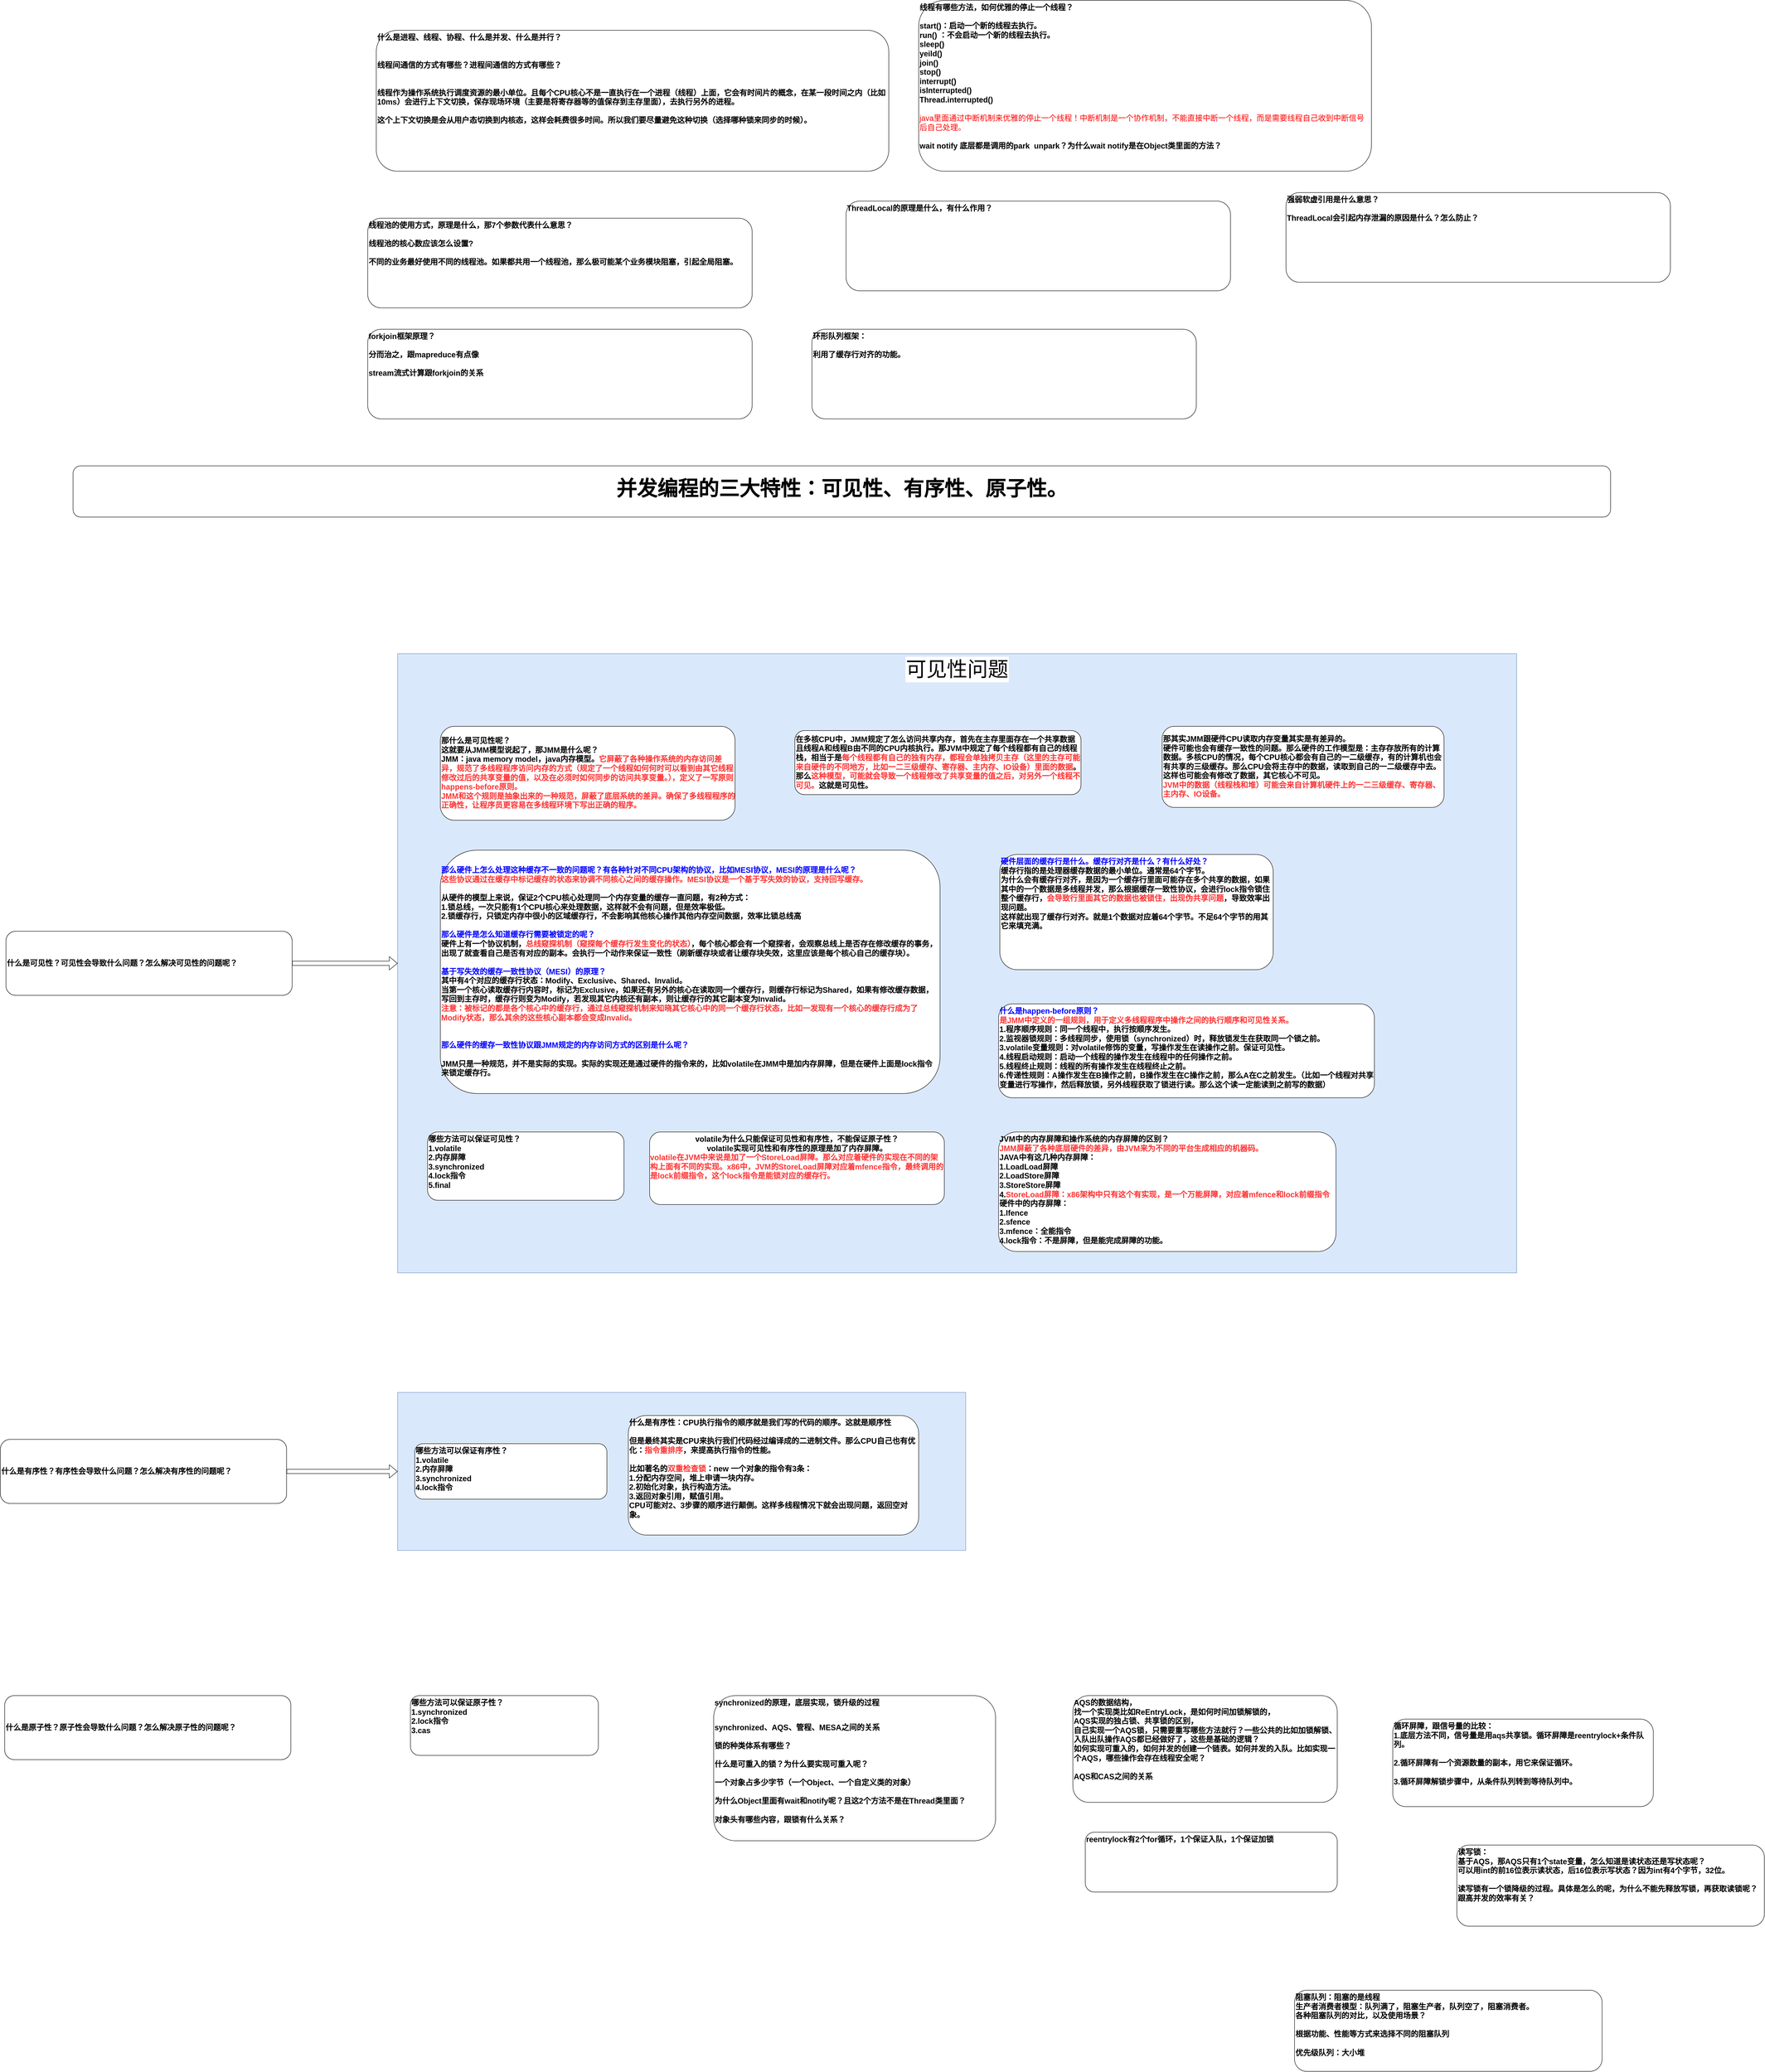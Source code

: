 <mxfile version="21.7.4" type="github">
  <diagram name="第 1 页" id="oAc0U7i2WO9zVuW95_pL">
    <mxGraphModel dx="4044" dy="3591" grid="1" gridSize="10" guides="1" tooltips="1" connect="1" arrows="1" fold="1" page="1" pageScale="1" pageWidth="827" pageHeight="1169" math="0" shadow="0">
      <root>
        <mxCell id="0" />
        <mxCell id="1" parent="0" />
        <mxCell id="dvuJLhcE7HCTMrbFaXMl-6" value="" style="rounded=0;whiteSpace=wrap;html=1;fillColor=#dae8fc;strokeColor=#6c8ebf;" parent="1" vertex="1">
          <mxGeometry x="-580" y="1560" width="1330" height="370" as="geometry" />
        </mxCell>
        <mxCell id="dvuJLhcE7HCTMrbFaXMl-1" value="&lt;font style=&quot;font-size: 48px;&quot;&gt;可见性问题&lt;/font&gt;" style="rounded=0;whiteSpace=wrap;html=1;verticalAlign=top;labelBackgroundColor=#FFFFFF;labelBorderColor=#FFFFFF;fillColor=#dae8fc;strokeColor=#6c8ebf;" parent="1" vertex="1">
          <mxGeometry x="-580" y="-170" width="2620" height="1450" as="geometry" />
        </mxCell>
        <mxCell id="rkv5G4KE9S5kMJV3ECuV-1" value="&lt;b style=&quot;border-color: var(--border-color); font-size: 18px;&quot;&gt;volatile为什么只能保证可见性和有序性，不能保证原子性？&lt;br style=&quot;border-color: var(--border-color);&quot;&gt;volatile实现可见性和有序性的原理是加了内存屏障。&lt;br&gt;&lt;div style=&quot;text-align: left;&quot;&gt;&lt;b style=&quot;background-color: initial; border-color: var(--border-color);&quot;&gt;&lt;font color=&quot;#ff3333&quot;&gt;&lt;b style=&quot;border-color: var(--border-color);&quot;&gt;volatile&lt;/b&gt;在JVM中来说是加了一个StoreLoad屏障。那么对应着硬件的实现在不同的架构上面有不同的实现。x86中，JVM的StoreLoad屏障对应着mfence指令，最终调用的是lock前缀指令，这个lock指令是能锁对应的缓存行。&lt;/font&gt;&lt;/b&gt;&lt;/div&gt;&lt;/b&gt;" style="rounded=1;whiteSpace=wrap;html=1;verticalAlign=top;" parent="1" vertex="1">
          <mxGeometry x="10" y="950" width="690" height="170" as="geometry" />
        </mxCell>
        <mxCell id="rkv5G4KE9S5kMJV3ECuV-2" value="&lt;font style=&quot;&quot;&gt;&lt;b style=&quot;&quot;&gt;&lt;font style=&quot;font-size: 48px;&quot;&gt;并发编程的三大特性：可见性、有序性、原子性。&lt;br&gt;&lt;/font&gt;&lt;br&gt;&lt;/b&gt;&lt;/font&gt;" style="rounded=1;whiteSpace=wrap;html=1;align=center;verticalAlign=middle;" parent="1" vertex="1">
          <mxGeometry x="-1340" y="-610" width="3600" height="120" as="geometry" />
        </mxCell>
        <mxCell id="rkv5G4KE9S5kMJV3ECuV-3" value="&lt;div style=&quot;&quot;&gt;&lt;b style=&quot;font-size: 18px; background-color: initial;&quot;&gt;那什么是可见性呢？&lt;/b&gt;&lt;/div&gt;&lt;font style=&quot;font-size: 18px;&quot;&gt;&lt;div style=&quot;&quot;&gt;&lt;b style=&quot;background-color: initial;&quot;&gt;这就要从JMM模型说起了，那JMM是什么呢？&lt;/b&gt;&lt;/div&gt;&lt;b&gt;&lt;div style=&quot;&quot;&gt;&lt;b style=&quot;background-color: initial;&quot;&gt;JMM：java memory model，java内存模型。&lt;font color=&quot;#ff3333&quot;&gt;它屏蔽了各种操作系统的内存访问差异，规范了多线程程序访问内存的方式（规定了一个线程如何何时可以看到由其它线程修改过后的共享变量的值，以及在必须时如何同步的访问共享变量。），定义了一写原则happens-before原则。&lt;/font&gt;&lt;/b&gt;&lt;/div&gt;&lt;div style=&quot;&quot;&gt;&lt;font color=&quot;#ff3333&quot;&gt;JMM和这个规则是抽象出来的一种规范，屏蔽了底层系统的差异。确保了多线程程序的正确性，让程序员更容易在多线程环境下写出正确的程序。&lt;/font&gt;&lt;/div&gt;&lt;/b&gt;&lt;/font&gt;" style="rounded=1;whiteSpace=wrap;html=1;align=left;verticalAlign=middle;" parent="1" vertex="1">
          <mxGeometry x="-480" width="690" height="220" as="geometry" />
        </mxCell>
        <mxCell id="rkv5G4KE9S5kMJV3ECuV-4" value="&lt;b style=&quot;&quot;&gt;&lt;font style=&quot;font-size: 18px;&quot;&gt;在多核CPU中，JMM规定了怎么访问共享内存，首先在主存里面存在一个共享数据且线程A和线程B由不同的CPU内核执行。那JVM中规定了每个线程都有自己的线程栈，相当于是&lt;font style=&quot;&quot; color=&quot;#ff3333&quot;&gt;每个线程都有自己的独有内存，都程会单独拷贝主存（这里的主存可能来自硬件的不同地方，比如一二三级缓存、寄存器、主内存、IO设备）里面的数据&lt;/font&gt;。那么&lt;font style=&quot;&quot; color=&quot;#ff3333&quot;&gt;这种模型，可能就会导致一个线程修改了共享变量的值之后，对另外一个线程不可见。&lt;/font&gt;这就是可见性。&lt;/font&gt;&lt;/b&gt;" style="rounded=1;whiteSpace=wrap;html=1;align=left;verticalAlign=middle;" parent="1" vertex="1">
          <mxGeometry x="350" y="10" width="670" height="150" as="geometry" />
        </mxCell>
        <mxCell id="rkv5G4KE9S5kMJV3ECuV-5" value="&lt;span style=&quot;font-size: 18px;&quot;&gt;&lt;b&gt;那其实JMM跟硬件CPU读取内存变量其实是有差异的。&lt;br&gt;硬件可能也会有缓存一致性的问题。那么硬件的工作模型是：主存存放所有的计算数据。多核CPU的情况，每个CPU核心都会有自己的一二级缓存，有的计算机也会有共享的三级缓存。那么CPU会将主存中的数据，读取到自己的一二级缓存中去。这样也可能会有修改了数据，其它核心不可见。&lt;br&gt;&lt;font color=&quot;#ff3333&quot;&gt;JVM中的数据（线程栈和堆）可能会来自计算机硬件上的一二三级缓存、寄存器、主内存、IO设备。&lt;/font&gt;&lt;br&gt;&lt;/b&gt;&lt;/span&gt;" style="rounded=1;whiteSpace=wrap;html=1;align=left;verticalAlign=middle;" parent="1" vertex="1">
          <mxGeometry x="1210" width="660" height="190" as="geometry" />
        </mxCell>
        <mxCell id="rkv5G4KE9S5kMJV3ECuV-6" value="&lt;font style=&quot;font-size: 18px;&quot;&gt;&lt;font style=&quot;&quot;&gt;&lt;b style=&quot;&quot;&gt;&lt;font color=&quot;#0000ff&quot;&gt;那么硬件上怎么处理这种缓存不一致的问题呢？有各种针对不同CPU架构的协议，比如MESI协议，MESI的原理是什么呢？&lt;/font&gt;&lt;br&gt;&lt;font style=&quot;&quot; color=&quot;#ff3333&quot;&gt;这些协议通过在缓存中标记缓存的状态来协调不同核心之间的缓存操作。MESI协议是一个基于写失效的协议，支持回写缓存。&lt;/font&gt;&lt;/b&gt;&lt;/font&gt;&lt;b style=&quot;&quot;&gt;&lt;br&gt;&lt;br&gt;从硬件的模型上来说，保证2个CPU核心处理同一个内存变量的缓存一直问题，有2种方式：&lt;br&gt;1.锁总线，一次只能有1个CPU核心来处理数据，这样就不会有问题，但是效率极低。&lt;br&gt;2.锁缓存行，只锁定内存中很小的区域缓存行，不会影响其他核心操作其他内存空间数据，效率比锁总线高&lt;br&gt;&lt;br&gt;&lt;font color=&quot;#0000ff&quot;&gt;那么硬件是怎么知道缓存行需要被锁定的呢？&lt;/font&gt;&lt;br&gt;硬件上有一个协议机制，&lt;font color=&quot;#ff3333&quot;&gt;总线窥探机制（窥探每个缓存行发生变化的状态）&lt;/font&gt;，每个核心都会有一个窥探者，会观察总线上是否存在修改缓存的事务，出现了就查看自己是否有对应的副本。会执行一个动作来保证一致性（刷新缓存块或者让缓存块失效，这里应该是每个核心自己的缓存块）。&lt;br&gt;&lt;br&gt;&lt;font color=&quot;#0000ff&quot;&gt;基于写失效的缓存一致性协议（MESI）的原理？&lt;/font&gt;&lt;br&gt;其中有4个对应的缓存行状态：Modify、Exclusive、Shared、Invalid。&lt;br&gt;&lt;/b&gt;&lt;b&gt;当第一个核心读取缓存行内容时，标记为Exclusive，如果还有另外的核心在读取同一个缓存行，则缓存行标记为Shared，如果有修改缓存数据，写回到主存时，缓存行则变为Modify，若发现其它内核还有副本，则让缓存行的其它副本变为Invalid。&lt;br&gt;&lt;/b&gt;&lt;b style=&quot;&quot;&gt;&lt;font color=&quot;#ff3333&quot;&gt;注意：被标记的都是各个核心中的缓存行，通过总线窥探机制来知晓其它核心中的同一个缓存行状态，比如一发现有一个核心的缓存行成为了Modify状态，那么其余的这些核心副本都会变成Invalid。&lt;/font&gt;&lt;br&gt;&lt;br&gt;&lt;br&gt;&lt;/b&gt;&lt;b style=&quot;border-color: var(--border-color);&quot;&gt;&lt;font color=&quot;#0000ff&quot;&gt;那么硬件的缓存一致性协议跟JMM规定的内存访问方式的区别是什么呢？&lt;/font&gt;&lt;br style=&quot;border-color: var(--border-color);&quot;&gt;&lt;br style=&quot;border-color: var(--border-color);&quot;&gt;&lt;/b&gt;&lt;b style=&quot;border-color: var(--border-color);&quot;&gt;JMM只是一种规范，并不是实际的实现。实际的实现还是通过硬件的指令来的，比如volatile在JMM中是加内存屏障，但是在硬件上面是lock指令来锁定缓存行。&lt;/b&gt;&lt;/font&gt;&lt;b style=&quot;&quot;&gt;&lt;br&gt;&lt;/b&gt;" style="rounded=1;whiteSpace=wrap;html=1;align=left;verticalAlign=middle;" parent="1" vertex="1">
          <mxGeometry x="-480" y="290" width="1170" height="570" as="geometry" />
        </mxCell>
        <mxCell id="dvuJLhcE7HCTMrbFaXMl-7" style="edgeStyle=orthogonalEdgeStyle;shape=flexArrow;rounded=0;orthogonalLoop=1;jettySize=auto;html=1;" parent="1" source="rkv5G4KE9S5kMJV3ECuV-7" target="dvuJLhcE7HCTMrbFaXMl-6" edge="1">
          <mxGeometry relative="1" as="geometry" />
        </mxCell>
        <mxCell id="rkv5G4KE9S5kMJV3ECuV-7" value="&lt;div style=&quot;&quot;&gt;&lt;span style=&quot;font-size: 18px;&quot;&gt;&lt;b&gt;什么是有序性？有序性会导致什么问题？怎么解决有序性的问题呢？&lt;/b&gt;&lt;/span&gt;&lt;/div&gt;" style="rounded=1;whiteSpace=wrap;html=1;align=left;verticalAlign=middle;" parent="1" vertex="1">
          <mxGeometry x="-1510" y="1670" width="670" height="150" as="geometry" />
        </mxCell>
        <mxCell id="dvuJLhcE7HCTMrbFaXMl-3" style="edgeStyle=orthogonalEdgeStyle;rounded=0;orthogonalLoop=1;jettySize=auto;html=1;entryX=0;entryY=0.5;entryDx=0;entryDy=0;shape=flexArrow;" parent="1" source="rkv5G4KE9S5kMJV3ECuV-10" target="dvuJLhcE7HCTMrbFaXMl-1" edge="1">
          <mxGeometry relative="1" as="geometry" />
        </mxCell>
        <mxCell id="rkv5G4KE9S5kMJV3ECuV-10" value="&lt;div style=&quot;&quot;&gt;&lt;span style=&quot;font-size: 18px;&quot;&gt;&lt;b&gt;什么是可见性？可见性会导致什么问题？怎么解决可见性的问题呢？&lt;/b&gt;&lt;/span&gt;&lt;/div&gt;" style="rounded=1;whiteSpace=wrap;html=1;align=left;verticalAlign=middle;" parent="1" vertex="1">
          <mxGeometry x="-1497" y="480" width="670" height="150" as="geometry" />
        </mxCell>
        <mxCell id="rkv5G4KE9S5kMJV3ECuV-11" value="&lt;span style=&quot;font-size: 18px;&quot;&gt;&lt;b&gt;JVM中的内存屏障和操作系统的内存屏障的区别？&lt;br&gt;&lt;font color=&quot;#ff3333&quot;&gt;JMM屏蔽了各种底层硬件的差异，由JVM来为不同的平台生成相应的机器码。&lt;/font&gt;&lt;br&gt;JAVA中有这几种内存屏障：&lt;br&gt;1.LoadLoad屏障&lt;br&gt;2.LoadStore屏障&lt;br&gt;3.StoreStore屏障&lt;br&gt;4.&lt;font color=&quot;#ff3333&quot;&gt;StoreLoad屏障：x86架构中只有这个有实现，是一个万能屏障，对应着mfence和lock前缀指令&lt;/font&gt;&lt;br&gt;硬件中的内存屏障：&lt;br&gt;1.Ifence&lt;br&gt;2.sfence&lt;br&gt;3.mfence：全能指令&lt;br&gt;4.lock指令：不是屏障，但是能完成屏障的功能。&lt;br&gt;&lt;br&gt;&lt;br&gt;&lt;/b&gt;&lt;/span&gt;" style="rounded=1;whiteSpace=wrap;html=1;verticalAlign=top;align=left;" parent="1" vertex="1">
          <mxGeometry x="827" y="950" width="790" height="280" as="geometry" />
        </mxCell>
        <mxCell id="rkv5G4KE9S5kMJV3ECuV-13" value="&lt;span style=&quot;font-size: 18px;&quot;&gt;&lt;b&gt;哪些方法可以保证可见性？&lt;br&gt;1.volatile&lt;br&gt;2.内存屏障&lt;br&gt;3.synchronized&lt;br&gt;4.lock指令&lt;br&gt;5.final&lt;br&gt;&lt;/b&gt;&lt;/span&gt;" style="rounded=1;whiteSpace=wrap;html=1;verticalAlign=top;align=left;" parent="1" vertex="1">
          <mxGeometry x="-510" y="950" width="460" height="160" as="geometry" />
        </mxCell>
        <mxCell id="rkv5G4KE9S5kMJV3ECuV-14" value="&lt;span style=&quot;font-size: 18px;&quot;&gt;&lt;b&gt;哪些方法可以保证有序性？&lt;br&gt;1.volatile&lt;br&gt;2.内存屏障&lt;br&gt;3.synchronized&lt;br&gt;4.lock指令&lt;br&gt;&lt;/b&gt;&lt;/span&gt;" style="rounded=1;whiteSpace=wrap;html=1;verticalAlign=top;align=left;" parent="1" vertex="1">
          <mxGeometry x="-540" y="1680" width="450" height="130" as="geometry" />
        </mxCell>
        <mxCell id="rkv5G4KE9S5kMJV3ECuV-15" value="&lt;div style=&quot;&quot;&gt;&lt;span style=&quot;font-size: 18px;&quot;&gt;&lt;b&gt;什么是原子性？原子性会导致什么问题？怎么解决原子性的问题呢？&lt;/b&gt;&lt;/span&gt;&lt;/div&gt;" style="rounded=1;whiteSpace=wrap;html=1;align=left;verticalAlign=middle;" parent="1" vertex="1">
          <mxGeometry x="-1500" y="2270" width="670" height="150" as="geometry" />
        </mxCell>
        <mxCell id="rkv5G4KE9S5kMJV3ECuV-16" value="&lt;span style=&quot;font-size: 18px;&quot;&gt;&lt;b&gt;哪些方法可以保证原子性？&lt;br&gt;1.synchronized&lt;br&gt;2.lock指令&lt;br&gt;3.cas&lt;br&gt;&lt;/b&gt;&lt;/span&gt;" style="rounded=1;whiteSpace=wrap;html=1;verticalAlign=top;align=left;" parent="1" vertex="1">
          <mxGeometry x="-550" y="2270" width="440" height="140" as="geometry" />
        </mxCell>
        <mxCell id="rkv5G4KE9S5kMJV3ECuV-17" value="&lt;div style=&quot;&quot;&gt;&lt;b style=&quot;font-size: 18px; background-color: initial;&quot;&gt;什么是有序性：CPU执行指令的顺序就是我们写的代码的顺序。这就是顺序性&lt;/b&gt;&lt;/div&gt;&lt;div style=&quot;&quot;&gt;&lt;b style=&quot;font-size: 18px; background-color: initial;&quot;&gt;&lt;br&gt;&lt;/b&gt;&lt;/div&gt;&lt;div style=&quot;&quot;&gt;&lt;b style=&quot;font-size: 18px; background-color: initial;&quot;&gt;但是最终其实是CPU来执行我们代码经过编译成的二进制文件。那么CPU自己也有优化：&lt;font color=&quot;#ff3333&quot;&gt;指令重排序&lt;/font&gt;，来提高执行指令的性能。&lt;/b&gt;&lt;/div&gt;&lt;div style=&quot;&quot;&gt;&lt;b style=&quot;font-size: 18px; background-color: initial;&quot;&gt;&lt;br&gt;&lt;/b&gt;&lt;/div&gt;&lt;div style=&quot;&quot;&gt;&lt;b style=&quot;font-size: 18px; background-color: initial;&quot;&gt;比如著名的&lt;font color=&quot;#ff3333&quot;&gt;双重检查锁&lt;/font&gt;：new 一个对象的指令有3条：&lt;/b&gt;&lt;/div&gt;&lt;div style=&quot;&quot;&gt;&lt;b style=&quot;font-size: 18px; background-color: initial;&quot;&gt;1.分配内存空间，堆上申请一块内存。&lt;/b&gt;&lt;/div&gt;&lt;div style=&quot;&quot;&gt;&lt;b style=&quot;font-size: 18px; background-color: initial;&quot;&gt;2.初始化对象，执行构造方法。&lt;/b&gt;&lt;/div&gt;&lt;div style=&quot;&quot;&gt;&lt;b style=&quot;font-size: 18px; background-color: initial;&quot;&gt;3.返回对象引用，赋值引用。&lt;/b&gt;&lt;/div&gt;&lt;div style=&quot;&quot;&gt;&lt;b style=&quot;font-size: 18px; background-color: initial;&quot;&gt;CPU可能对2、3步骤的顺序进行颠倒。这样多线程情况下就会出现问题，返回空对象。&lt;/b&gt;&lt;/div&gt;" style="rounded=1;whiteSpace=wrap;html=1;verticalAlign=top;align=left;" parent="1" vertex="1">
          <mxGeometry x="-40" y="1614" width="680" height="280" as="geometry" />
        </mxCell>
        <mxCell id="rkv5G4KE9S5kMJV3ECuV-19" value="&lt;div style=&quot;&quot;&gt;&lt;b style=&quot;font-size: 18px; background-color: initial;&quot;&gt;&lt;font color=&quot;#0000ff&quot;&gt;什么是happen-before原则？&lt;/font&gt;&lt;/b&gt;&lt;/div&gt;&lt;div style=&quot;&quot;&gt;&lt;span style=&quot;font-size: 18px;&quot;&gt;&lt;b&gt;&lt;font color=&quot;#ff3333&quot;&gt;是JMM中定义的一组规则，用于定义多线程程序中操作之间的执行顺序和可见性关系。&lt;/font&gt;&lt;/b&gt;&lt;/span&gt;&lt;/div&gt;&lt;div style=&quot;&quot;&gt;&lt;span style=&quot;font-size: 18px;&quot;&gt;&lt;b&gt;1.程序顺序规则：同一个线程中，执行按顺序发生。&lt;/b&gt;&lt;/span&gt;&lt;/div&gt;&lt;div style=&quot;&quot;&gt;&lt;span style=&quot;font-size: 18px;&quot;&gt;&lt;b&gt;2.监视器锁规则：多线程同步，使用锁（synchronized）时，释放锁发生在获取同一个锁之前。&lt;/b&gt;&lt;/span&gt;&lt;/div&gt;&lt;div style=&quot;&quot;&gt;&lt;span style=&quot;font-size: 18px;&quot;&gt;&lt;b&gt;3.volatile变量规则：对volatile修饰的变量，写操作发生在读操作之前。保证可见性。&lt;/b&gt;&lt;/span&gt;&lt;/div&gt;&lt;div style=&quot;&quot;&gt;&lt;span style=&quot;font-size: 18px;&quot;&gt;&lt;b&gt;4.线程启动规则：启动一个线程的操作发生在线程中的任何操作之前。&lt;/b&gt;&lt;/span&gt;&lt;/div&gt;&lt;div style=&quot;&quot;&gt;&lt;span style=&quot;font-size: 18px;&quot;&gt;&lt;b&gt;5.线程终止规则：线程的所有操作发生在线程终止之前。&lt;/b&gt;&lt;/span&gt;&lt;/div&gt;&lt;div style=&quot;&quot;&gt;&lt;span style=&quot;font-size: 18px;&quot;&gt;&lt;b&gt;6.传递性规则：A操作发生在B操作之前，B操作发生在C操作之前，那么A在C之前发生。（比如一个线程对共享变量进行写操作，然后释放锁，另外线程获取了锁进行读。那么这个读一定能读到之前写的数据）&lt;/b&gt;&lt;/span&gt;&lt;/div&gt;&lt;div style=&quot;&quot;&gt;&lt;br&gt;&lt;/div&gt;" style="rounded=1;whiteSpace=wrap;html=1;verticalAlign=top;align=left;" parent="1" vertex="1">
          <mxGeometry x="827" y="650" width="880" height="220" as="geometry" />
        </mxCell>
        <mxCell id="rkv5G4KE9S5kMJV3ECuV-20" value="&lt;div style=&quot;&quot;&gt;&lt;b style=&quot;font-size: 18px; background-color: initial;&quot;&gt;&lt;font color=&quot;#0000ff&quot;&gt;硬件层面的缓存行是什么。缓存行对齐是什么？有什么好处？&lt;/font&gt;&lt;/b&gt;&lt;/div&gt;&lt;div style=&quot;&quot;&gt;&lt;span style=&quot;font-size: 18px;&quot;&gt;&lt;b&gt;缓存行指的是处理器缓存数据的最小单位。通常是64个字节。&lt;/b&gt;&lt;/span&gt;&lt;/div&gt;&lt;div style=&quot;&quot;&gt;&lt;span style=&quot;font-size: 18px;&quot;&gt;&lt;b&gt;为什么会有缓存行对齐，是因为一个缓存行里面可能存在多个共享的数据，如果其中的一个数据是多线程并发，那么根据缓存一致性协议，会进行lock指令锁住整个缓存行，&lt;font color=&quot;#ff3333&quot;&gt;会导致行里面其它的数据也被锁住，出现伪共享问题&lt;/font&gt;，导致效率出现问题。&lt;/b&gt;&lt;/span&gt;&lt;/div&gt;&lt;div style=&quot;&quot;&gt;&lt;span style=&quot;font-size: 18px;&quot;&gt;&lt;b&gt;这样就出现了缓存行对齐。就是1个数据对应着64个字节。不足64个字节的用其它来填充满。&lt;/b&gt;&lt;/span&gt;&lt;/div&gt;&lt;div style=&quot;&quot;&gt;&lt;br&gt;&lt;/div&gt;" style="rounded=1;whiteSpace=wrap;html=1;verticalAlign=top;align=left;" parent="1" vertex="1">
          <mxGeometry x="830" y="300" width="640" height="270" as="geometry" />
        </mxCell>
        <mxCell id="dvuJLhcE7HCTMrbFaXMl-8" value="&lt;font style=&quot;font-size: 18px;&quot;&gt;&lt;b&gt;什么是进程、线程、协程、什么是并发、什么是并行？&lt;br&gt;&lt;br&gt;&lt;br&gt;线程间通信的方式有哪些？进程间通信的方式有哪些？&lt;br&gt;&lt;br&gt;&lt;br&gt;线程作为操作系统执行调度资源的最小单位。且每个CPU核心不是一直执行在一个进程（线程）上面，它会有时间片的概念，在某一段时间之内（比如10ms）会进行上下文切换，保存现场环境（主要是将寄存器等的值保存到主存里面），去执行另外的进程。&lt;br&gt;&lt;br&gt;这个上下文切换是会从用户态切换到内核态，这样会耗费很多时间。所以我们要尽量避免这种切换（选择哪种锁来同步的时候）。&lt;br&gt;&lt;br&gt;&lt;/b&gt;&lt;/font&gt;" style="rounded=1;whiteSpace=wrap;html=1;verticalAlign=top;align=left;" parent="1" vertex="1">
          <mxGeometry x="-630" y="-1630" width="1200" height="330" as="geometry" />
        </mxCell>
        <mxCell id="dvuJLhcE7HCTMrbFaXMl-9" value="&lt;font style=&quot;font-size: 18px;&quot;&gt;&lt;b&gt;线程池的使用方式，原理是什么，那7个参数代表什么意思？&lt;br&gt;&lt;br&gt;线程池的核心数应该怎么设置?&lt;br&gt;&lt;br&gt;不同的业务最好使用不同的线程池。如果都共用一个线程池，那么极可能某个业务模块阻塞，引起全局阻塞。&lt;br&gt;&lt;/b&gt;&lt;/font&gt;" style="rounded=1;whiteSpace=wrap;html=1;verticalAlign=top;align=left;" parent="1" vertex="1">
          <mxGeometry x="-650" y="-1190" width="900" height="210" as="geometry" />
        </mxCell>
        <mxCell id="dvuJLhcE7HCTMrbFaXMl-10" value="&lt;font style=&quot;font-size: 18px;&quot;&gt;&lt;b&gt;ThreadLocal的原理是什么，有什么作用？&lt;/b&gt;&lt;/font&gt;" style="rounded=1;whiteSpace=wrap;html=1;verticalAlign=top;align=left;" parent="1" vertex="1">
          <mxGeometry x="470" y="-1230" width="900" height="210" as="geometry" />
        </mxCell>
        <mxCell id="H64BaJxj17bUCx6KOZhM-1" value="&lt;span style=&quot;font-size: 18px;&quot;&gt;&lt;b&gt;线程有哪些方法，如何优雅的停止一个线程？&lt;/b&gt;&lt;br&gt;&lt;br&gt;&lt;b&gt;start()：启动一个新的线程去执行。&lt;/b&gt;&lt;br&gt;&lt;b&gt;run() ：不会启动一个新的线程去执行。&lt;/b&gt;&lt;br&gt;&lt;b&gt;sleep()&lt;/b&gt;&lt;br&gt;&lt;b&gt;yeild()&lt;/b&gt;&lt;br&gt;&lt;b&gt;join()&lt;/b&gt;&lt;br&gt;&lt;b&gt;stop()&lt;/b&gt;&lt;br&gt;&lt;b&gt;interrupt()&lt;/b&gt;&lt;br&gt;&lt;b&gt;isInterrupted()&lt;/b&gt;&lt;br&gt;&lt;b&gt;Thread.interrupted()&lt;/b&gt;&lt;br&gt;&lt;br&gt;&lt;font color=&quot;#ff0000&quot;&gt;java里面通过中断机制来优雅的停止一个线程！中断机制是一个协作机制，不能直接中断一个线程，而是需要线程自己收到中断信号后自己处理。&lt;/font&gt;&lt;br&gt;&lt;br&gt;&lt;b&gt;wait notify 底层都是调用的park&amp;nbsp; unpark？为什么wait notify是在Object类里面的方法？&lt;/b&gt;&lt;br&gt;&lt;br&gt;&lt;br&gt;&lt;br&gt;&lt;br&gt;&lt;/span&gt;" style="rounded=1;whiteSpace=wrap;html=1;verticalAlign=top;align=left;" parent="1" vertex="1">
          <mxGeometry x="640" y="-1700" width="1060" height="400" as="geometry" />
        </mxCell>
        <mxCell id="H64BaJxj17bUCx6KOZhM-2" value="&lt;b style=&quot;border-color: var(--border-color); font-size: 18px;&quot;&gt;synchronized的原理，底层实现，锁升级的过程&lt;br&gt;&lt;/b&gt;&lt;b&gt;&lt;br&gt;&lt;/b&gt;&lt;b style=&quot;border-color: var(--border-color); font-size: 18px;&quot;&gt;&lt;br&gt;synchronized、AQS、管程、MESA之间的关系&lt;br&gt;&lt;br&gt;锁的种类体系有哪些？&lt;br&gt;&lt;/b&gt;&lt;span style=&quot;font-size: 18px;&quot;&gt;&lt;b&gt;&lt;br&gt;什么是可重入的锁？为什么要实现可重入呢？&lt;br&gt;&lt;br&gt;一个对象占多少字节（一个Object、一个自定义类的对象）&lt;br&gt;&lt;br&gt;为什么Object里面有wait和notify呢？且这2个方法不是在Thread类里面？&lt;br&gt;&lt;br&gt;对象头有哪些内容，跟锁有什么关系？&lt;br&gt;&lt;br&gt;&lt;/b&gt;&lt;/span&gt;" style="rounded=1;whiteSpace=wrap;html=1;verticalAlign=top;align=left;" parent="1" vertex="1">
          <mxGeometry x="160" y="2270" width="660" height="340" as="geometry" />
        </mxCell>
        <mxCell id="H64BaJxj17bUCx6KOZhM-3" value="&lt;span style=&quot;font-size: 18px;&quot;&gt;&lt;b&gt;AQS的数据结构，&lt;br&gt;找一个实现类比如ReEntryLock，是如何时间加锁解锁的，&lt;br&gt;AQS实现的独占锁、共享锁的区别，&lt;br&gt;自己实现一个AQS锁，只需要重写哪些方法就行？一些公共的比如加锁解锁、入队出队操作AQS都已经做好了，这些是基础的逻辑？&lt;br&gt;如何实现可重入的，如何并发的创建一个链表。如何并发的入队。比如实现一个AQS，哪些操作会存在线程安全呢？&lt;br&gt;&lt;br&gt;AQS和CAS之间的关系&lt;br&gt;&lt;/b&gt;&lt;/span&gt;" style="rounded=1;whiteSpace=wrap;html=1;verticalAlign=top;align=left;" parent="1" vertex="1">
          <mxGeometry x="1001" y="2270" width="619" height="250" as="geometry" />
        </mxCell>
        <mxCell id="H64BaJxj17bUCx6KOZhM-4" value="&lt;span style=&quot;font-size: 18px;&quot;&gt;&lt;b&gt;reentrylock有2个for循环，1个保证入队，1个保证加锁&lt;br&gt;&lt;/b&gt;&lt;/span&gt;" style="rounded=1;whiteSpace=wrap;html=1;verticalAlign=top;align=left;" parent="1" vertex="1">
          <mxGeometry x="1030" y="2590" width="590" height="140" as="geometry" />
        </mxCell>
        <mxCell id="a_CxjOE-Pm3qPwXydxJE-1" value="&lt;span style=&quot;font-size: 18px;&quot;&gt;&lt;b&gt;循环屏障，跟信号量的比较：&lt;br&gt;1.底层方法不同，信号量是用aqs共享锁。循环屏障是reentrylock+条件队列。&lt;br&gt;&lt;br&gt;2.循环屏障有一个资源数量的副本，用它来保证循环。&lt;br&gt;&lt;br&gt;3.循环屏障解锁步骤中，从条件队列转到等待队列中。&lt;br&gt;&lt;/b&gt;&lt;/span&gt;" style="rounded=1;whiteSpace=wrap;html=1;verticalAlign=top;align=left;" parent="1" vertex="1">
          <mxGeometry x="1750" y="2325" width="610" height="205" as="geometry" />
        </mxCell>
        <mxCell id="u7wBqT6pgAy-At1QbIa8-1" value="&lt;span style=&quot;font-size: 18px;&quot;&gt;&lt;b&gt;读写锁：&lt;br&gt;基于AQS，那AQS只有1个state变量，怎么知道是读状态还是写状态呢？&lt;br&gt;可以用int的前16位表示读状态，后16位表示写状态？因为int有4个字节，32位。&lt;br&gt;&lt;br&gt;读写锁有一个锁降级的过程。具体是怎么的呢，为什么不能先释放写锁，再获取读锁呢？跟高并发的效率有关？&lt;br&gt;&lt;/b&gt;&lt;/span&gt;" style="rounded=1;whiteSpace=wrap;html=1;verticalAlign=top;align=left;" parent="1" vertex="1">
          <mxGeometry x="1900" y="2620" width="720" height="190" as="geometry" />
        </mxCell>
        <mxCell id="Y7wJ-IQT0KlVhRbs83s6-1" value="&lt;span style=&quot;font-size: 18px;&quot;&gt;&lt;b&gt;阻塞队列：阻塞的是线程&lt;br&gt;生产者消费者模型：队列满了，阻塞生产者，队列空了，阻塞消费者。&lt;br&gt;各种阻塞队列的对比，以及使用场景？&lt;br&gt;&lt;br&gt;根据功能、性能等方式来选择不同的阻塞队列&lt;br&gt;&lt;br&gt;优先级队列：大小堆&lt;br&gt;&lt;/b&gt;&lt;/span&gt;" style="rounded=1;whiteSpace=wrap;html=1;verticalAlign=top;align=left;" parent="1" vertex="1">
          <mxGeometry x="1520" y="2960" width="720" height="190" as="geometry" />
        </mxCell>
        <mxCell id="Wc7oVt73z48dbTy0IHfl-1" value="&lt;font style=&quot;font-size: 18px;&quot;&gt;&lt;b&gt;forkjoin框架原理？&lt;br&gt;&lt;br&gt;分而治之，跟mapreduce有点像&lt;br&gt;&lt;br&gt;stream流式计算跟forkjoin的关系&lt;br&gt;&lt;/b&gt;&lt;/font&gt;" style="rounded=1;whiteSpace=wrap;html=1;verticalAlign=top;align=left;" vertex="1" parent="1">
          <mxGeometry x="-650" y="-930" width="900" height="210" as="geometry" />
        </mxCell>
        <mxCell id="Wc7oVt73z48dbTy0IHfl-2" value="&lt;font style=&quot;font-size: 18px;&quot;&gt;&lt;b&gt;环形队列框架：&lt;br&gt;&lt;br&gt;利用了缓存行对齐的功能。&lt;br&gt;&lt;/b&gt;&lt;/font&gt;" style="rounded=1;whiteSpace=wrap;html=1;verticalAlign=top;align=left;" vertex="1" parent="1">
          <mxGeometry x="390" y="-930" width="900" height="210" as="geometry" />
        </mxCell>
        <mxCell id="Wc7oVt73z48dbTy0IHfl-3" value="&lt;font style=&quot;font-size: 18px;&quot;&gt;&lt;b&gt;强弱软虚引用是什么意思？&lt;br&gt;&lt;br&gt;ThreadLocal会引起内存泄漏的原因是什么？怎么防止？&lt;br&gt;&lt;/b&gt;&lt;/font&gt;" style="rounded=1;whiteSpace=wrap;html=1;verticalAlign=top;align=left;" vertex="1" parent="1">
          <mxGeometry x="1500" y="-1250" width="900" height="210" as="geometry" />
        </mxCell>
      </root>
    </mxGraphModel>
  </diagram>
</mxfile>
